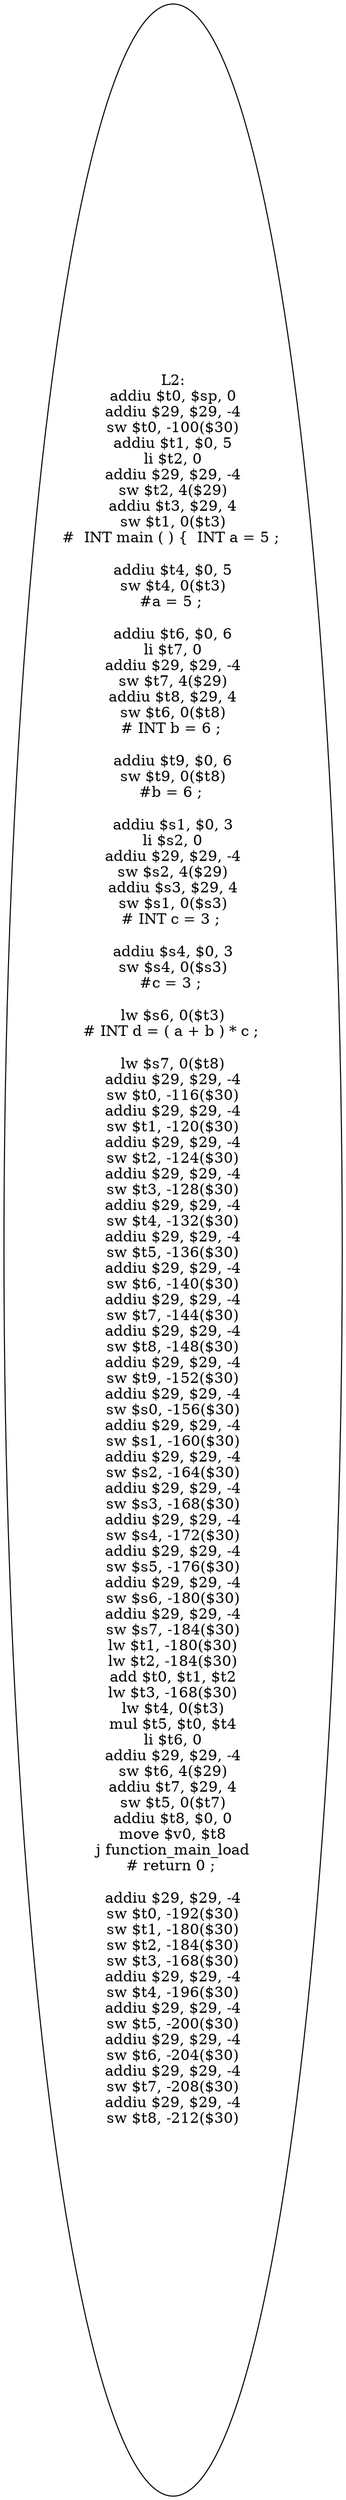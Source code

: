 digraph AST {
  "125702257000608" [label="L2:
addiu $t0, $sp, 0
addiu $29, $29, -4
sw $t0, -100($30)
addiu $t1, $0, 5
li $t2, 0
addiu $29, $29, -4
sw $t2, 4($29)
addiu $t3, $29, 4
sw $t1, 0($t3)
#  INT main ( ) {  INT a = 5 ; 

addiu $t4, $0, 5
sw $t4, 0($t3)
#a = 5 ; 

addiu $t6, $0, 6
li $t7, 0
addiu $29, $29, -4
sw $t7, 4($29)
addiu $t8, $29, 4
sw $t6, 0($t8)
# INT b = 6 ; 

addiu $t9, $0, 6
sw $t9, 0($t8)
#b = 6 ; 

addiu $s1, $0, 3
li $s2, 0
addiu $29, $29, -4
sw $s2, 4($29)
addiu $s3, $29, 4
sw $s1, 0($s3)
# INT c = 3 ; 

addiu $s4, $0, 3
sw $s4, 0($s3)
#c = 3 ; 

lw $s6, 0($t3)
# INT d = ( a + b ) * c ; 

lw $s7, 0($t8)
addiu $29, $29, -4
sw $t0, -116($30)
addiu $29, $29, -4
sw $t1, -120($30)
addiu $29, $29, -4
sw $t2, -124($30)
addiu $29, $29, -4
sw $t3, -128($30)
addiu $29, $29, -4
sw $t4, -132($30)
addiu $29, $29, -4
sw $t5, -136($30)
addiu $29, $29, -4
sw $t6, -140($30)
addiu $29, $29, -4
sw $t7, -144($30)
addiu $29, $29, -4
sw $t8, -148($30)
addiu $29, $29, -4
sw $t9, -152($30)
addiu $29, $29, -4
sw $s0, -156($30)
addiu $29, $29, -4
sw $s1, -160($30)
addiu $29, $29, -4
sw $s2, -164($30)
addiu $29, $29, -4
sw $s3, -168($30)
addiu $29, $29, -4
sw $s4, -172($30)
addiu $29, $29, -4
sw $s5, -176($30)
addiu $29, $29, -4
sw $s6, -180($30)
addiu $29, $29, -4
sw $s7, -184($30)
lw $t1, -180($30)
lw $t2, -184($30)
add $t0, $t1, $t2
lw $t3, -168($30)
lw $t4, 0($t3)
mul $t5, $t0, $t4
li $t6, 0
addiu $29, $29, -4
sw $t6, 4($29)
addiu $t7, $29, 4
sw $t5, 0($t7)
addiu $t8, $0, 0
move $v0, $t8
j function_main_load
# return 0 ; 

addiu $29, $29, -4
sw $t0, -192($30)
sw $t1, -180($30)
sw $t2, -184($30)
sw $t3, -168($30)
addiu $29, $29, -4
sw $t4, -196($30)
addiu $29, $29, -4
sw $t5, -200($30)
addiu $29, $29, -4
sw $t6, -204($30)
addiu $29, $29, -4
sw $t7, -208($30)
addiu $29, $29, -4
sw $t8, -212($30)
"];
}
